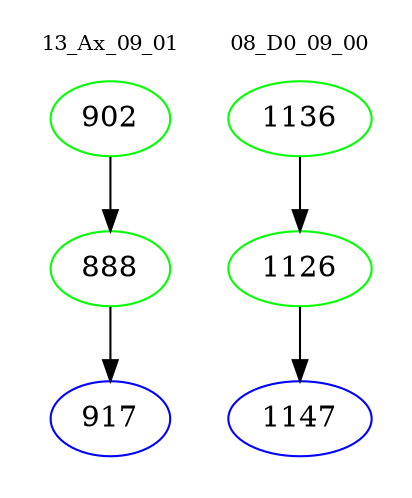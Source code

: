 digraph{
subgraph cluster_0 {
color = white
label = "13_Ax_09_01";
fontsize=10;
T0_902 [label="902", color="green"]
T0_902 -> T0_888 [color="black"]
T0_888 [label="888", color="green"]
T0_888 -> T0_917 [color="black"]
T0_917 [label="917", color="blue"]
}
subgraph cluster_1 {
color = white
label = "08_D0_09_00";
fontsize=10;
T1_1136 [label="1136", color="green"]
T1_1136 -> T1_1126 [color="black"]
T1_1126 [label="1126", color="green"]
T1_1126 -> T1_1147 [color="black"]
T1_1147 [label="1147", color="blue"]
}
}
